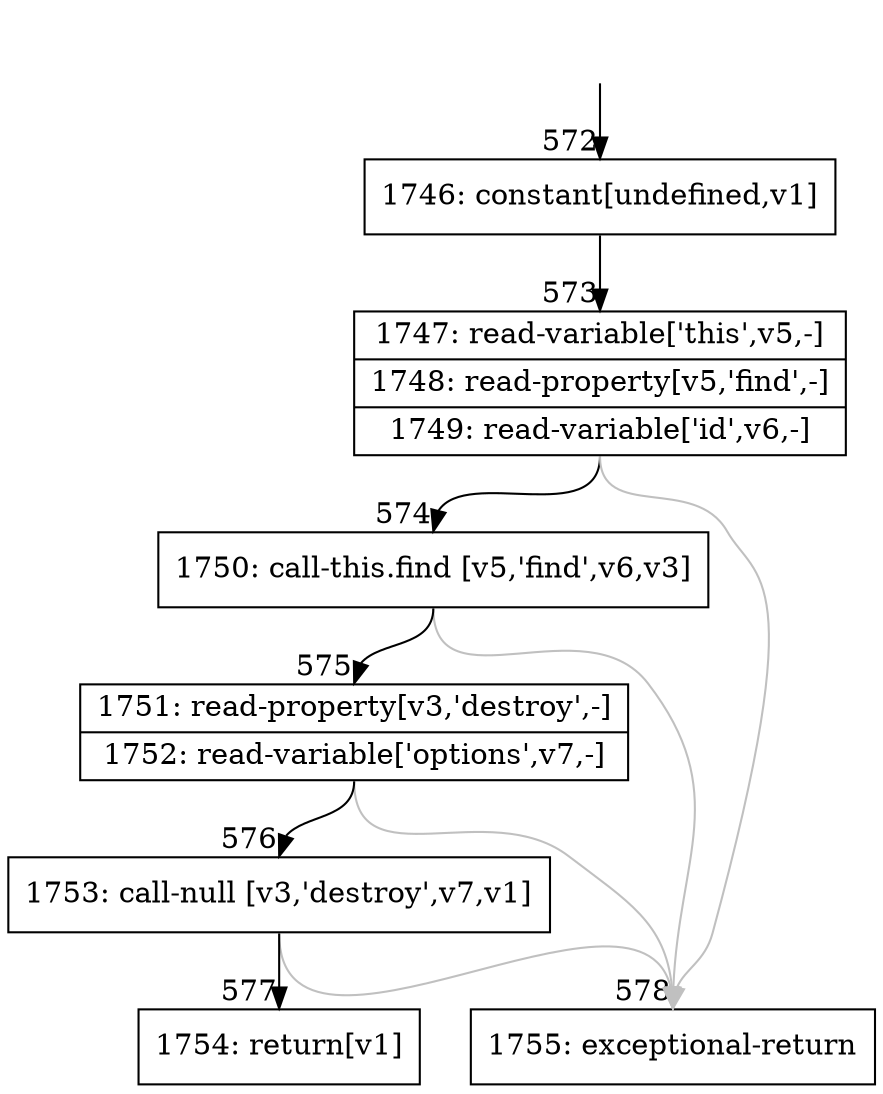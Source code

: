 digraph {
rankdir="TD"
BB_entry51[shape=none,label=""];
BB_entry51 -> BB572 [tailport=s, headport=n, headlabel="    572"]
BB572 [shape=record label="{1746: constant[undefined,v1]}" ] 
BB572 -> BB573 [tailport=s, headport=n, headlabel="      573"]
BB573 [shape=record label="{1747: read-variable['this',v5,-]|1748: read-property[v5,'find',-]|1749: read-variable['id',v6,-]}" ] 
BB573 -> BB574 [tailport=s, headport=n, headlabel="      574"]
BB573 -> BB578 [tailport=s, headport=n, color=gray, headlabel="      578"]
BB574 [shape=record label="{1750: call-this.find [v5,'find',v6,v3]}" ] 
BB574 -> BB575 [tailport=s, headport=n, headlabel="      575"]
BB574 -> BB578 [tailport=s, headport=n, color=gray]
BB575 [shape=record label="{1751: read-property[v3,'destroy',-]|1752: read-variable['options',v7,-]}" ] 
BB575 -> BB576 [tailport=s, headport=n, headlabel="      576"]
BB575 -> BB578 [tailport=s, headport=n, color=gray]
BB576 [shape=record label="{1753: call-null [v3,'destroy',v7,v1]}" ] 
BB576 -> BB577 [tailport=s, headport=n, headlabel="      577"]
BB576 -> BB578 [tailport=s, headport=n, color=gray]
BB577 [shape=record label="{1754: return[v1]}" ] 
BB578 [shape=record label="{1755: exceptional-return}" ] 
//#$~ 478
}
